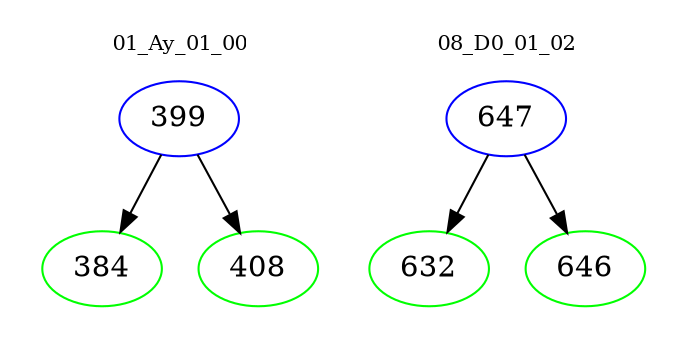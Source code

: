 digraph{
subgraph cluster_0 {
color = white
label = "01_Ay_01_00";
fontsize=10;
T0_399 [label="399", color="blue"]
T0_399 -> T0_384 [color="black"]
T0_384 [label="384", color="green"]
T0_399 -> T0_408 [color="black"]
T0_408 [label="408", color="green"]
}
subgraph cluster_1 {
color = white
label = "08_D0_01_02";
fontsize=10;
T1_647 [label="647", color="blue"]
T1_647 -> T1_632 [color="black"]
T1_632 [label="632", color="green"]
T1_647 -> T1_646 [color="black"]
T1_646 [label="646", color="green"]
}
}
